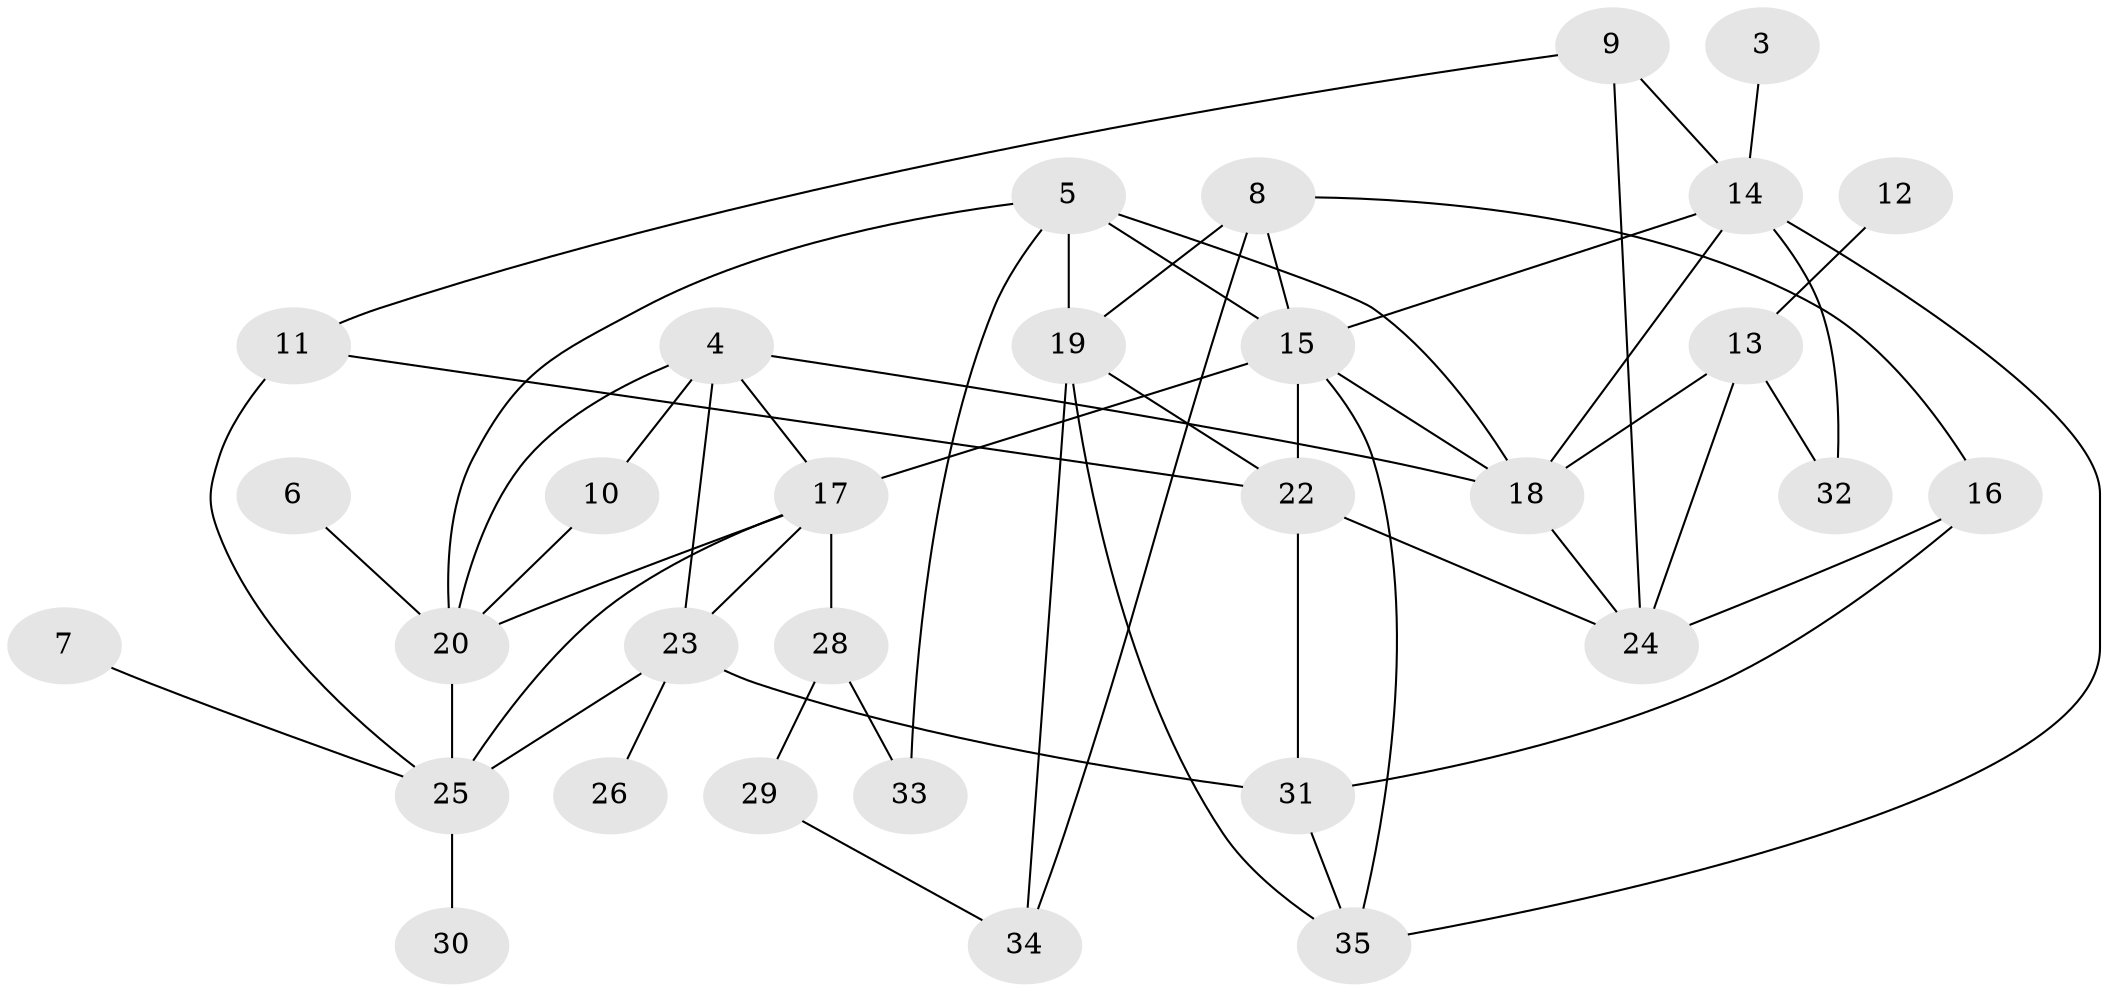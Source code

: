 // original degree distribution, {3: 0.2898550724637681, 0: 0.057971014492753624, 2: 0.2463768115942029, 4: 0.11594202898550725, 1: 0.15942028985507245, 5: 0.10144927536231885, 6: 0.028985507246376812}
// Generated by graph-tools (version 1.1) at 2025/49/03/09/25 03:49:07]
// undirected, 31 vertices, 56 edges
graph export_dot {
graph [start="1"]
  node [color=gray90,style=filled];
  3;
  4;
  5;
  6;
  7;
  8;
  9;
  10;
  11;
  12;
  13;
  14;
  15;
  16;
  17;
  18;
  19;
  20;
  22;
  23;
  24;
  25;
  26;
  28;
  29;
  30;
  31;
  32;
  33;
  34;
  35;
  3 -- 14 [weight=1.0];
  4 -- 10 [weight=1.0];
  4 -- 17 [weight=1.0];
  4 -- 18 [weight=1.0];
  4 -- 20 [weight=1.0];
  4 -- 23 [weight=1.0];
  5 -- 15 [weight=1.0];
  5 -- 18 [weight=1.0];
  5 -- 19 [weight=1.0];
  5 -- 20 [weight=1.0];
  5 -- 33 [weight=1.0];
  6 -- 20 [weight=1.0];
  7 -- 25 [weight=1.0];
  8 -- 15 [weight=1.0];
  8 -- 16 [weight=1.0];
  8 -- 19 [weight=1.0];
  8 -- 34 [weight=1.0];
  9 -- 11 [weight=1.0];
  9 -- 14 [weight=1.0];
  9 -- 24 [weight=1.0];
  10 -- 20 [weight=1.0];
  11 -- 22 [weight=1.0];
  11 -- 25 [weight=1.0];
  12 -- 13 [weight=1.0];
  13 -- 18 [weight=1.0];
  13 -- 24 [weight=1.0];
  13 -- 32 [weight=1.0];
  14 -- 15 [weight=1.0];
  14 -- 18 [weight=1.0];
  14 -- 32 [weight=1.0];
  14 -- 35 [weight=1.0];
  15 -- 17 [weight=1.0];
  15 -- 18 [weight=1.0];
  15 -- 22 [weight=1.0];
  15 -- 35 [weight=1.0];
  16 -- 24 [weight=1.0];
  16 -- 31 [weight=1.0];
  17 -- 20 [weight=1.0];
  17 -- 23 [weight=1.0];
  17 -- 25 [weight=1.0];
  17 -- 28 [weight=1.0];
  18 -- 24 [weight=1.0];
  19 -- 22 [weight=1.0];
  19 -- 34 [weight=1.0];
  19 -- 35 [weight=1.0];
  20 -- 25 [weight=1.0];
  22 -- 24 [weight=1.0];
  22 -- 31 [weight=1.0];
  23 -- 25 [weight=1.0];
  23 -- 26 [weight=1.0];
  23 -- 31 [weight=1.0];
  25 -- 30 [weight=1.0];
  28 -- 29 [weight=1.0];
  28 -- 33 [weight=1.0];
  29 -- 34 [weight=1.0];
  31 -- 35 [weight=1.0];
}
